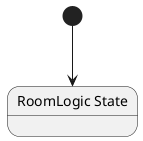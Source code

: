 @startuml RoomLogic
state "RoomLogic State" as Nevergreen_RoomLogic_State
[*] --> Nevergreen_RoomLogic_State
@enduml
